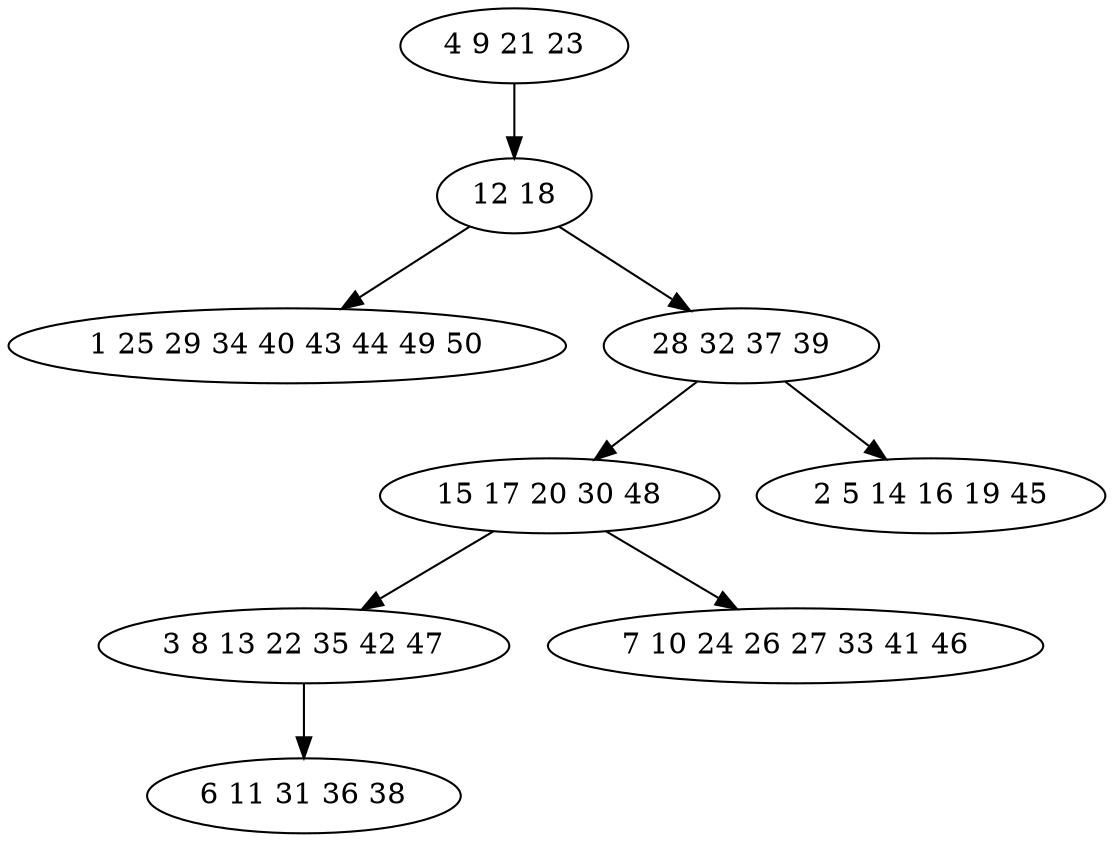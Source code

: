 digraph true_tree {
	"0" -> "1"
	"1" -> "2"
	"1" -> "3"
	"3" -> "4"
	"3" -> "5"
	"4" -> "6"
	"6" -> "7"
	"4" -> "8"
	"0" [label="4 9 21 23"];
	"1" [label="12 18"];
	"2" [label="1 25 29 34 40 43 44 49 50"];
	"3" [label="28 32 37 39"];
	"4" [label="15 17 20 30 48"];
	"5" [label="2 5 14 16 19 45"];
	"6" [label="3 8 13 22 35 42 47"];
	"7" [label="6 11 31 36 38"];
	"8" [label="7 10 24 26 27 33 41 46"];
}
